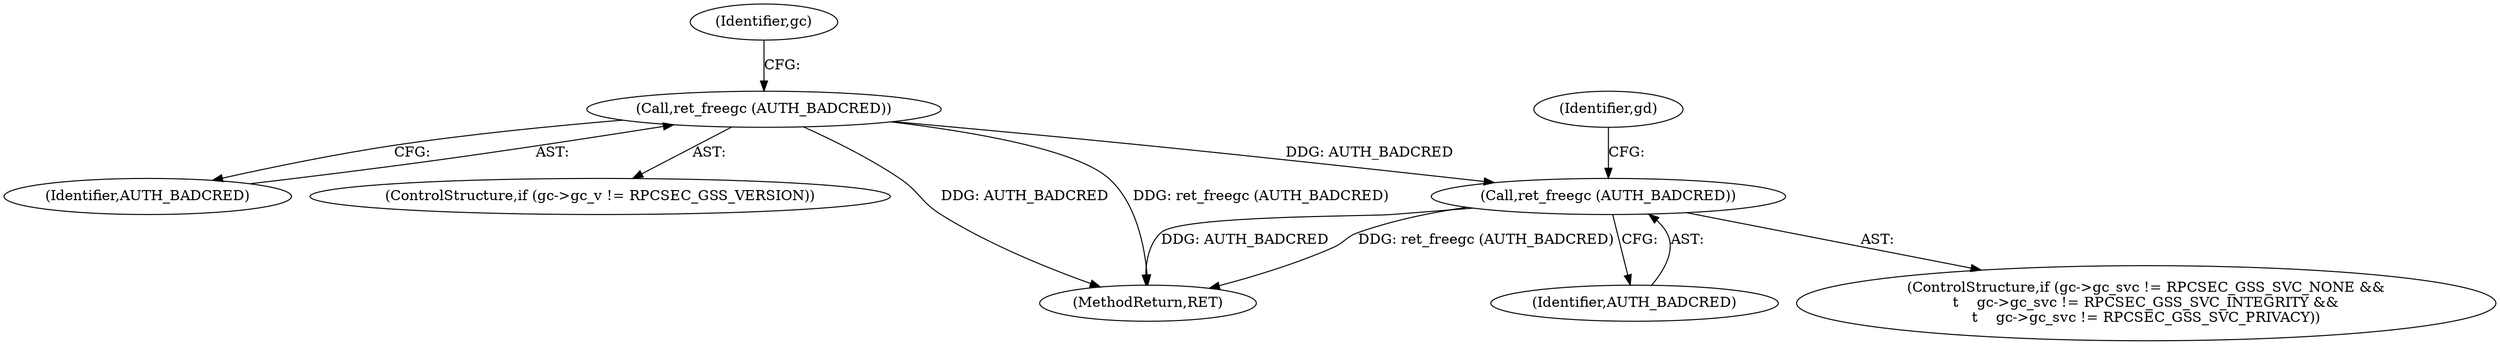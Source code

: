 digraph "0_krb5_5bb8a6b9c9eb8dd22bc9526751610aaa255ead9c@API" {
"1000315" [label="(Call,ret_freegc (AUTH_BADCRED))"];
"1000295" [label="(Call,ret_freegc (AUTH_BADCRED))"];
"1000295" [label="(Call,ret_freegc (AUTH_BADCRED))"];
"1000297" [label="(ControlStructure,if (gc->gc_svc != RPCSEC_GSS_SVC_NONE &&\n\t    gc->gc_svc != RPCSEC_GSS_SVC_INTEGRITY &&\n\t    gc->gc_svc != RPCSEC_GSS_SVC_PRIVACY))"];
"1000301" [label="(Identifier,gc)"];
"1000296" [label="(Identifier,AUTH_BADCRED)"];
"1000289" [label="(ControlStructure,if (gc->gc_v != RPCSEC_GSS_VERSION))"];
"1000616" [label="(MethodReturn,RET)"];
"1000315" [label="(Call,ret_freegc (AUTH_BADCRED))"];
"1000316" [label="(Identifier,AUTH_BADCRED)"];
"1000319" [label="(Identifier,gd)"];
"1000315" -> "1000297"  [label="AST: "];
"1000315" -> "1000316"  [label="CFG: "];
"1000316" -> "1000315"  [label="AST: "];
"1000319" -> "1000315"  [label="CFG: "];
"1000315" -> "1000616"  [label="DDG: ret_freegc (AUTH_BADCRED)"];
"1000315" -> "1000616"  [label="DDG: AUTH_BADCRED"];
"1000295" -> "1000315"  [label="DDG: AUTH_BADCRED"];
"1000295" -> "1000289"  [label="AST: "];
"1000295" -> "1000296"  [label="CFG: "];
"1000296" -> "1000295"  [label="AST: "];
"1000301" -> "1000295"  [label="CFG: "];
"1000295" -> "1000616"  [label="DDG: AUTH_BADCRED"];
"1000295" -> "1000616"  [label="DDG: ret_freegc (AUTH_BADCRED)"];
}
